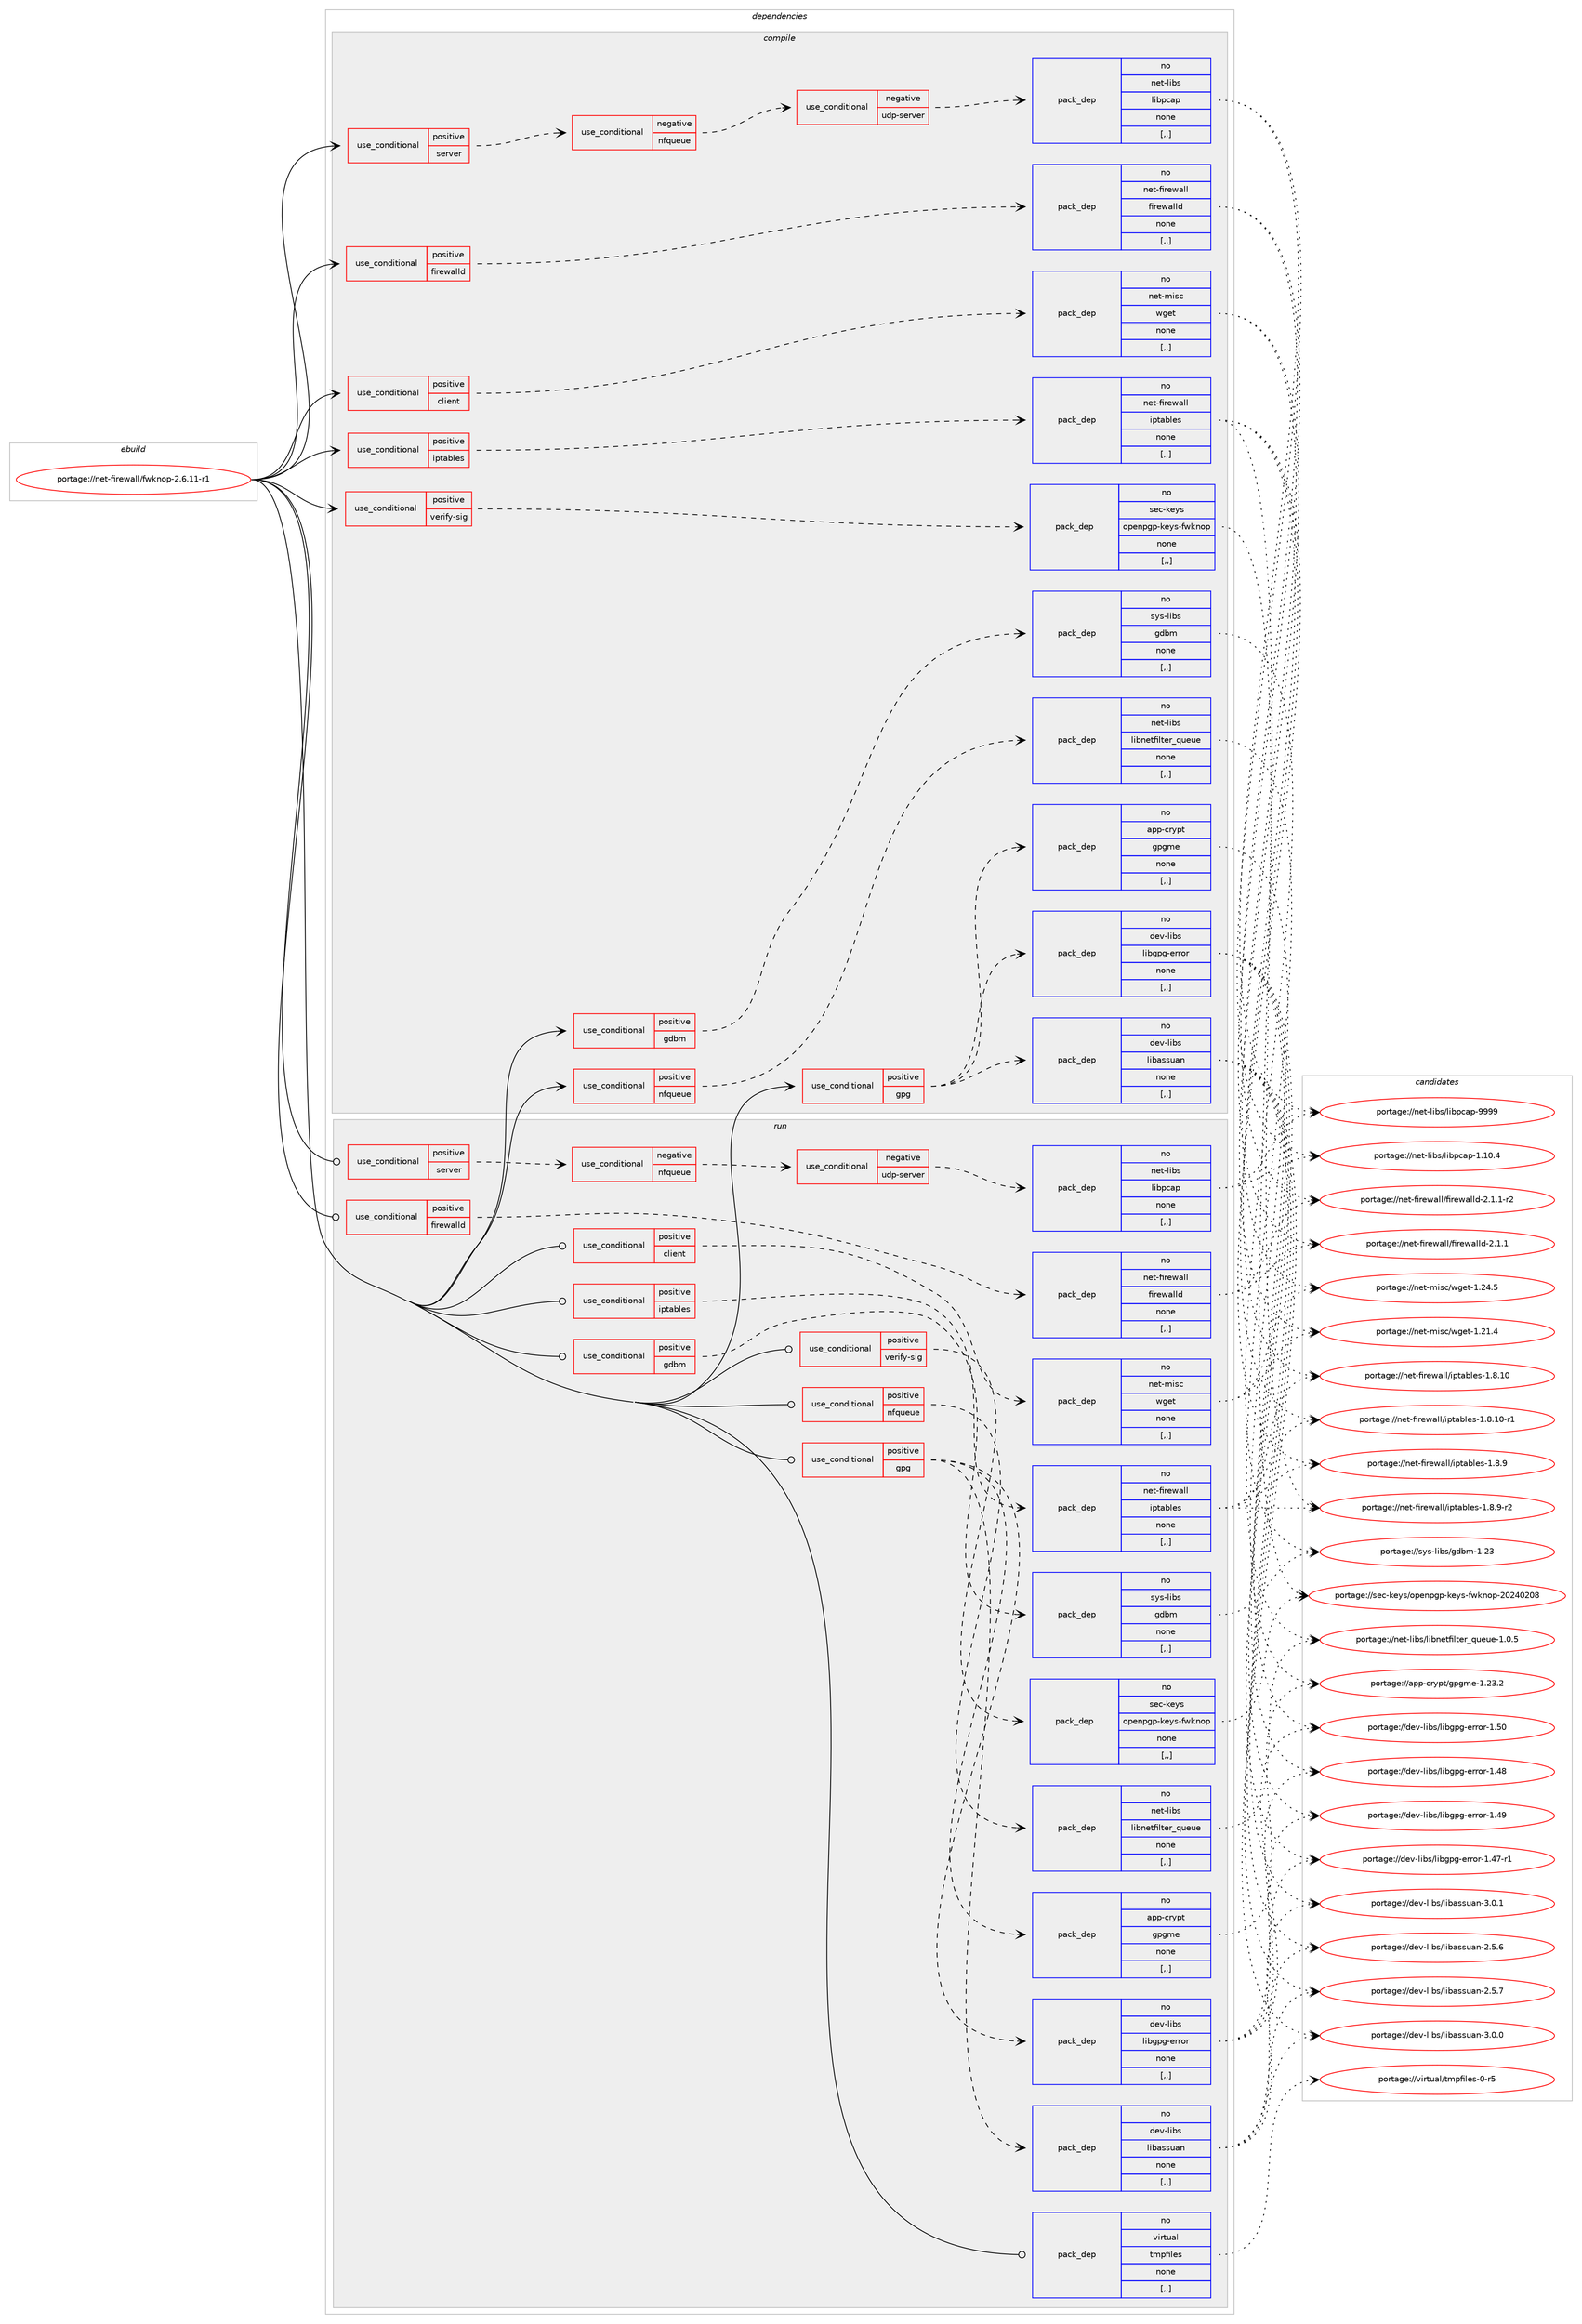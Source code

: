 digraph prolog {

# *************
# Graph options
# *************

newrank=true;
concentrate=true;
compound=true;
graph [rankdir=LR,fontname=Helvetica,fontsize=10,ranksep=1.5];#, ranksep=2.5, nodesep=0.2];
edge  [arrowhead=vee];
node  [fontname=Helvetica,fontsize=10];

# **********
# The ebuild
# **********

subgraph cluster_leftcol {
color=gray;
rank=same;
label=<<i>ebuild</i>>;
id [label="portage://net-firewall/fwknop-2.6.11-r1", color=red, width=4, href="../net-firewall/fwknop-2.6.11-r1.svg"];
}

# ****************
# The dependencies
# ****************

subgraph cluster_midcol {
color=gray;
label=<<i>dependencies</i>>;
subgraph cluster_compile {
fillcolor="#eeeeee";
style=filled;
label=<<i>compile</i>>;
subgraph cond87640 {
dependency338317 [label=<<TABLE BORDER="0" CELLBORDER="1" CELLSPACING="0" CELLPADDING="4"><TR><TD ROWSPAN="3" CELLPADDING="10">use_conditional</TD></TR><TR><TD>positive</TD></TR><TR><TD>client</TD></TR></TABLE>>, shape=none, color=red];
subgraph pack248140 {
dependency338318 [label=<<TABLE BORDER="0" CELLBORDER="1" CELLSPACING="0" CELLPADDING="4" WIDTH="220"><TR><TD ROWSPAN="6" CELLPADDING="30">pack_dep</TD></TR><TR><TD WIDTH="110">no</TD></TR><TR><TD>net-misc</TD></TR><TR><TD>wget</TD></TR><TR><TD>none</TD></TR><TR><TD>[,,]</TD></TR></TABLE>>, shape=none, color=blue];
}
dependency338317:e -> dependency338318:w [weight=20,style="dashed",arrowhead="vee"];
}
id:e -> dependency338317:w [weight=20,style="solid",arrowhead="vee"];
subgraph cond87641 {
dependency338319 [label=<<TABLE BORDER="0" CELLBORDER="1" CELLSPACING="0" CELLPADDING="4"><TR><TD ROWSPAN="3" CELLPADDING="10">use_conditional</TD></TR><TR><TD>positive</TD></TR><TR><TD>firewalld</TD></TR></TABLE>>, shape=none, color=red];
subgraph pack248141 {
dependency338320 [label=<<TABLE BORDER="0" CELLBORDER="1" CELLSPACING="0" CELLPADDING="4" WIDTH="220"><TR><TD ROWSPAN="6" CELLPADDING="30">pack_dep</TD></TR><TR><TD WIDTH="110">no</TD></TR><TR><TD>net-firewall</TD></TR><TR><TD>firewalld</TD></TR><TR><TD>none</TD></TR><TR><TD>[,,]</TD></TR></TABLE>>, shape=none, color=blue];
}
dependency338319:e -> dependency338320:w [weight=20,style="dashed",arrowhead="vee"];
}
id:e -> dependency338319:w [weight=20,style="solid",arrowhead="vee"];
subgraph cond87642 {
dependency338321 [label=<<TABLE BORDER="0" CELLBORDER="1" CELLSPACING="0" CELLPADDING="4"><TR><TD ROWSPAN="3" CELLPADDING="10">use_conditional</TD></TR><TR><TD>positive</TD></TR><TR><TD>gdbm</TD></TR></TABLE>>, shape=none, color=red];
subgraph pack248142 {
dependency338322 [label=<<TABLE BORDER="0" CELLBORDER="1" CELLSPACING="0" CELLPADDING="4" WIDTH="220"><TR><TD ROWSPAN="6" CELLPADDING="30">pack_dep</TD></TR><TR><TD WIDTH="110">no</TD></TR><TR><TD>sys-libs</TD></TR><TR><TD>gdbm</TD></TR><TR><TD>none</TD></TR><TR><TD>[,,]</TD></TR></TABLE>>, shape=none, color=blue];
}
dependency338321:e -> dependency338322:w [weight=20,style="dashed",arrowhead="vee"];
}
id:e -> dependency338321:w [weight=20,style="solid",arrowhead="vee"];
subgraph cond87643 {
dependency338323 [label=<<TABLE BORDER="0" CELLBORDER="1" CELLSPACING="0" CELLPADDING="4"><TR><TD ROWSPAN="3" CELLPADDING="10">use_conditional</TD></TR><TR><TD>positive</TD></TR><TR><TD>gpg</TD></TR></TABLE>>, shape=none, color=red];
subgraph pack248143 {
dependency338324 [label=<<TABLE BORDER="0" CELLBORDER="1" CELLSPACING="0" CELLPADDING="4" WIDTH="220"><TR><TD ROWSPAN="6" CELLPADDING="30">pack_dep</TD></TR><TR><TD WIDTH="110">no</TD></TR><TR><TD>app-crypt</TD></TR><TR><TD>gpgme</TD></TR><TR><TD>none</TD></TR><TR><TD>[,,]</TD></TR></TABLE>>, shape=none, color=blue];
}
dependency338323:e -> dependency338324:w [weight=20,style="dashed",arrowhead="vee"];
subgraph pack248144 {
dependency338325 [label=<<TABLE BORDER="0" CELLBORDER="1" CELLSPACING="0" CELLPADDING="4" WIDTH="220"><TR><TD ROWSPAN="6" CELLPADDING="30">pack_dep</TD></TR><TR><TD WIDTH="110">no</TD></TR><TR><TD>dev-libs</TD></TR><TR><TD>libassuan</TD></TR><TR><TD>none</TD></TR><TR><TD>[,,]</TD></TR></TABLE>>, shape=none, color=blue];
}
dependency338323:e -> dependency338325:w [weight=20,style="dashed",arrowhead="vee"];
subgraph pack248145 {
dependency338326 [label=<<TABLE BORDER="0" CELLBORDER="1" CELLSPACING="0" CELLPADDING="4" WIDTH="220"><TR><TD ROWSPAN="6" CELLPADDING="30">pack_dep</TD></TR><TR><TD WIDTH="110">no</TD></TR><TR><TD>dev-libs</TD></TR><TR><TD>libgpg-error</TD></TR><TR><TD>none</TD></TR><TR><TD>[,,]</TD></TR></TABLE>>, shape=none, color=blue];
}
dependency338323:e -> dependency338326:w [weight=20,style="dashed",arrowhead="vee"];
}
id:e -> dependency338323:w [weight=20,style="solid",arrowhead="vee"];
subgraph cond87644 {
dependency338327 [label=<<TABLE BORDER="0" CELLBORDER="1" CELLSPACING="0" CELLPADDING="4"><TR><TD ROWSPAN="3" CELLPADDING="10">use_conditional</TD></TR><TR><TD>positive</TD></TR><TR><TD>iptables</TD></TR></TABLE>>, shape=none, color=red];
subgraph pack248146 {
dependency338328 [label=<<TABLE BORDER="0" CELLBORDER="1" CELLSPACING="0" CELLPADDING="4" WIDTH="220"><TR><TD ROWSPAN="6" CELLPADDING="30">pack_dep</TD></TR><TR><TD WIDTH="110">no</TD></TR><TR><TD>net-firewall</TD></TR><TR><TD>iptables</TD></TR><TR><TD>none</TD></TR><TR><TD>[,,]</TD></TR></TABLE>>, shape=none, color=blue];
}
dependency338327:e -> dependency338328:w [weight=20,style="dashed",arrowhead="vee"];
}
id:e -> dependency338327:w [weight=20,style="solid",arrowhead="vee"];
subgraph cond87645 {
dependency338329 [label=<<TABLE BORDER="0" CELLBORDER="1" CELLSPACING="0" CELLPADDING="4"><TR><TD ROWSPAN="3" CELLPADDING="10">use_conditional</TD></TR><TR><TD>positive</TD></TR><TR><TD>nfqueue</TD></TR></TABLE>>, shape=none, color=red];
subgraph pack248147 {
dependency338330 [label=<<TABLE BORDER="0" CELLBORDER="1" CELLSPACING="0" CELLPADDING="4" WIDTH="220"><TR><TD ROWSPAN="6" CELLPADDING="30">pack_dep</TD></TR><TR><TD WIDTH="110">no</TD></TR><TR><TD>net-libs</TD></TR><TR><TD>libnetfilter_queue</TD></TR><TR><TD>none</TD></TR><TR><TD>[,,]</TD></TR></TABLE>>, shape=none, color=blue];
}
dependency338329:e -> dependency338330:w [weight=20,style="dashed",arrowhead="vee"];
}
id:e -> dependency338329:w [weight=20,style="solid",arrowhead="vee"];
subgraph cond87646 {
dependency338331 [label=<<TABLE BORDER="0" CELLBORDER="1" CELLSPACING="0" CELLPADDING="4"><TR><TD ROWSPAN="3" CELLPADDING="10">use_conditional</TD></TR><TR><TD>positive</TD></TR><TR><TD>server</TD></TR></TABLE>>, shape=none, color=red];
subgraph cond87647 {
dependency338332 [label=<<TABLE BORDER="0" CELLBORDER="1" CELLSPACING="0" CELLPADDING="4"><TR><TD ROWSPAN="3" CELLPADDING="10">use_conditional</TD></TR><TR><TD>negative</TD></TR><TR><TD>nfqueue</TD></TR></TABLE>>, shape=none, color=red];
subgraph cond87648 {
dependency338333 [label=<<TABLE BORDER="0" CELLBORDER="1" CELLSPACING="0" CELLPADDING="4"><TR><TD ROWSPAN="3" CELLPADDING="10">use_conditional</TD></TR><TR><TD>negative</TD></TR><TR><TD>udp-server</TD></TR></TABLE>>, shape=none, color=red];
subgraph pack248148 {
dependency338334 [label=<<TABLE BORDER="0" CELLBORDER="1" CELLSPACING="0" CELLPADDING="4" WIDTH="220"><TR><TD ROWSPAN="6" CELLPADDING="30">pack_dep</TD></TR><TR><TD WIDTH="110">no</TD></TR><TR><TD>net-libs</TD></TR><TR><TD>libpcap</TD></TR><TR><TD>none</TD></TR><TR><TD>[,,]</TD></TR></TABLE>>, shape=none, color=blue];
}
dependency338333:e -> dependency338334:w [weight=20,style="dashed",arrowhead="vee"];
}
dependency338332:e -> dependency338333:w [weight=20,style="dashed",arrowhead="vee"];
}
dependency338331:e -> dependency338332:w [weight=20,style="dashed",arrowhead="vee"];
}
id:e -> dependency338331:w [weight=20,style="solid",arrowhead="vee"];
subgraph cond87649 {
dependency338335 [label=<<TABLE BORDER="0" CELLBORDER="1" CELLSPACING="0" CELLPADDING="4"><TR><TD ROWSPAN="3" CELLPADDING="10">use_conditional</TD></TR><TR><TD>positive</TD></TR><TR><TD>verify-sig</TD></TR></TABLE>>, shape=none, color=red];
subgraph pack248149 {
dependency338336 [label=<<TABLE BORDER="0" CELLBORDER="1" CELLSPACING="0" CELLPADDING="4" WIDTH="220"><TR><TD ROWSPAN="6" CELLPADDING="30">pack_dep</TD></TR><TR><TD WIDTH="110">no</TD></TR><TR><TD>sec-keys</TD></TR><TR><TD>openpgp-keys-fwknop</TD></TR><TR><TD>none</TD></TR><TR><TD>[,,]</TD></TR></TABLE>>, shape=none, color=blue];
}
dependency338335:e -> dependency338336:w [weight=20,style="dashed",arrowhead="vee"];
}
id:e -> dependency338335:w [weight=20,style="solid",arrowhead="vee"];
}
subgraph cluster_compileandrun {
fillcolor="#eeeeee";
style=filled;
label=<<i>compile and run</i>>;
}
subgraph cluster_run {
fillcolor="#eeeeee";
style=filled;
label=<<i>run</i>>;
subgraph cond87650 {
dependency338337 [label=<<TABLE BORDER="0" CELLBORDER="1" CELLSPACING="0" CELLPADDING="4"><TR><TD ROWSPAN="3" CELLPADDING="10">use_conditional</TD></TR><TR><TD>positive</TD></TR><TR><TD>client</TD></TR></TABLE>>, shape=none, color=red];
subgraph pack248150 {
dependency338338 [label=<<TABLE BORDER="0" CELLBORDER="1" CELLSPACING="0" CELLPADDING="4" WIDTH="220"><TR><TD ROWSPAN="6" CELLPADDING="30">pack_dep</TD></TR><TR><TD WIDTH="110">no</TD></TR><TR><TD>net-misc</TD></TR><TR><TD>wget</TD></TR><TR><TD>none</TD></TR><TR><TD>[,,]</TD></TR></TABLE>>, shape=none, color=blue];
}
dependency338337:e -> dependency338338:w [weight=20,style="dashed",arrowhead="vee"];
}
id:e -> dependency338337:w [weight=20,style="solid",arrowhead="odot"];
subgraph cond87651 {
dependency338339 [label=<<TABLE BORDER="0" CELLBORDER="1" CELLSPACING="0" CELLPADDING="4"><TR><TD ROWSPAN="3" CELLPADDING="10">use_conditional</TD></TR><TR><TD>positive</TD></TR><TR><TD>firewalld</TD></TR></TABLE>>, shape=none, color=red];
subgraph pack248151 {
dependency338340 [label=<<TABLE BORDER="0" CELLBORDER="1" CELLSPACING="0" CELLPADDING="4" WIDTH="220"><TR><TD ROWSPAN="6" CELLPADDING="30">pack_dep</TD></TR><TR><TD WIDTH="110">no</TD></TR><TR><TD>net-firewall</TD></TR><TR><TD>firewalld</TD></TR><TR><TD>none</TD></TR><TR><TD>[,,]</TD></TR></TABLE>>, shape=none, color=blue];
}
dependency338339:e -> dependency338340:w [weight=20,style="dashed",arrowhead="vee"];
}
id:e -> dependency338339:w [weight=20,style="solid",arrowhead="odot"];
subgraph cond87652 {
dependency338341 [label=<<TABLE BORDER="0" CELLBORDER="1" CELLSPACING="0" CELLPADDING="4"><TR><TD ROWSPAN="3" CELLPADDING="10">use_conditional</TD></TR><TR><TD>positive</TD></TR><TR><TD>gdbm</TD></TR></TABLE>>, shape=none, color=red];
subgraph pack248152 {
dependency338342 [label=<<TABLE BORDER="0" CELLBORDER="1" CELLSPACING="0" CELLPADDING="4" WIDTH="220"><TR><TD ROWSPAN="6" CELLPADDING="30">pack_dep</TD></TR><TR><TD WIDTH="110">no</TD></TR><TR><TD>sys-libs</TD></TR><TR><TD>gdbm</TD></TR><TR><TD>none</TD></TR><TR><TD>[,,]</TD></TR></TABLE>>, shape=none, color=blue];
}
dependency338341:e -> dependency338342:w [weight=20,style="dashed",arrowhead="vee"];
}
id:e -> dependency338341:w [weight=20,style="solid",arrowhead="odot"];
subgraph cond87653 {
dependency338343 [label=<<TABLE BORDER="0" CELLBORDER="1" CELLSPACING="0" CELLPADDING="4"><TR><TD ROWSPAN="3" CELLPADDING="10">use_conditional</TD></TR><TR><TD>positive</TD></TR><TR><TD>gpg</TD></TR></TABLE>>, shape=none, color=red];
subgraph pack248153 {
dependency338344 [label=<<TABLE BORDER="0" CELLBORDER="1" CELLSPACING="0" CELLPADDING="4" WIDTH="220"><TR><TD ROWSPAN="6" CELLPADDING="30">pack_dep</TD></TR><TR><TD WIDTH="110">no</TD></TR><TR><TD>app-crypt</TD></TR><TR><TD>gpgme</TD></TR><TR><TD>none</TD></TR><TR><TD>[,,]</TD></TR></TABLE>>, shape=none, color=blue];
}
dependency338343:e -> dependency338344:w [weight=20,style="dashed",arrowhead="vee"];
subgraph pack248154 {
dependency338345 [label=<<TABLE BORDER="0" CELLBORDER="1" CELLSPACING="0" CELLPADDING="4" WIDTH="220"><TR><TD ROWSPAN="6" CELLPADDING="30">pack_dep</TD></TR><TR><TD WIDTH="110">no</TD></TR><TR><TD>dev-libs</TD></TR><TR><TD>libassuan</TD></TR><TR><TD>none</TD></TR><TR><TD>[,,]</TD></TR></TABLE>>, shape=none, color=blue];
}
dependency338343:e -> dependency338345:w [weight=20,style="dashed",arrowhead="vee"];
subgraph pack248155 {
dependency338346 [label=<<TABLE BORDER="0" CELLBORDER="1" CELLSPACING="0" CELLPADDING="4" WIDTH="220"><TR><TD ROWSPAN="6" CELLPADDING="30">pack_dep</TD></TR><TR><TD WIDTH="110">no</TD></TR><TR><TD>dev-libs</TD></TR><TR><TD>libgpg-error</TD></TR><TR><TD>none</TD></TR><TR><TD>[,,]</TD></TR></TABLE>>, shape=none, color=blue];
}
dependency338343:e -> dependency338346:w [weight=20,style="dashed",arrowhead="vee"];
}
id:e -> dependency338343:w [weight=20,style="solid",arrowhead="odot"];
subgraph cond87654 {
dependency338347 [label=<<TABLE BORDER="0" CELLBORDER="1" CELLSPACING="0" CELLPADDING="4"><TR><TD ROWSPAN="3" CELLPADDING="10">use_conditional</TD></TR><TR><TD>positive</TD></TR><TR><TD>iptables</TD></TR></TABLE>>, shape=none, color=red];
subgraph pack248156 {
dependency338348 [label=<<TABLE BORDER="0" CELLBORDER="1" CELLSPACING="0" CELLPADDING="4" WIDTH="220"><TR><TD ROWSPAN="6" CELLPADDING="30">pack_dep</TD></TR><TR><TD WIDTH="110">no</TD></TR><TR><TD>net-firewall</TD></TR><TR><TD>iptables</TD></TR><TR><TD>none</TD></TR><TR><TD>[,,]</TD></TR></TABLE>>, shape=none, color=blue];
}
dependency338347:e -> dependency338348:w [weight=20,style="dashed",arrowhead="vee"];
}
id:e -> dependency338347:w [weight=20,style="solid",arrowhead="odot"];
subgraph cond87655 {
dependency338349 [label=<<TABLE BORDER="0" CELLBORDER="1" CELLSPACING="0" CELLPADDING="4"><TR><TD ROWSPAN="3" CELLPADDING="10">use_conditional</TD></TR><TR><TD>positive</TD></TR><TR><TD>nfqueue</TD></TR></TABLE>>, shape=none, color=red];
subgraph pack248157 {
dependency338350 [label=<<TABLE BORDER="0" CELLBORDER="1" CELLSPACING="0" CELLPADDING="4" WIDTH="220"><TR><TD ROWSPAN="6" CELLPADDING="30">pack_dep</TD></TR><TR><TD WIDTH="110">no</TD></TR><TR><TD>net-libs</TD></TR><TR><TD>libnetfilter_queue</TD></TR><TR><TD>none</TD></TR><TR><TD>[,,]</TD></TR></TABLE>>, shape=none, color=blue];
}
dependency338349:e -> dependency338350:w [weight=20,style="dashed",arrowhead="vee"];
}
id:e -> dependency338349:w [weight=20,style="solid",arrowhead="odot"];
subgraph cond87656 {
dependency338351 [label=<<TABLE BORDER="0" CELLBORDER="1" CELLSPACING="0" CELLPADDING="4"><TR><TD ROWSPAN="3" CELLPADDING="10">use_conditional</TD></TR><TR><TD>positive</TD></TR><TR><TD>server</TD></TR></TABLE>>, shape=none, color=red];
subgraph cond87657 {
dependency338352 [label=<<TABLE BORDER="0" CELLBORDER="1" CELLSPACING="0" CELLPADDING="4"><TR><TD ROWSPAN="3" CELLPADDING="10">use_conditional</TD></TR><TR><TD>negative</TD></TR><TR><TD>nfqueue</TD></TR></TABLE>>, shape=none, color=red];
subgraph cond87658 {
dependency338353 [label=<<TABLE BORDER="0" CELLBORDER="1" CELLSPACING="0" CELLPADDING="4"><TR><TD ROWSPAN="3" CELLPADDING="10">use_conditional</TD></TR><TR><TD>negative</TD></TR><TR><TD>udp-server</TD></TR></TABLE>>, shape=none, color=red];
subgraph pack248158 {
dependency338354 [label=<<TABLE BORDER="0" CELLBORDER="1" CELLSPACING="0" CELLPADDING="4" WIDTH="220"><TR><TD ROWSPAN="6" CELLPADDING="30">pack_dep</TD></TR><TR><TD WIDTH="110">no</TD></TR><TR><TD>net-libs</TD></TR><TR><TD>libpcap</TD></TR><TR><TD>none</TD></TR><TR><TD>[,,]</TD></TR></TABLE>>, shape=none, color=blue];
}
dependency338353:e -> dependency338354:w [weight=20,style="dashed",arrowhead="vee"];
}
dependency338352:e -> dependency338353:w [weight=20,style="dashed",arrowhead="vee"];
}
dependency338351:e -> dependency338352:w [weight=20,style="dashed",arrowhead="vee"];
}
id:e -> dependency338351:w [weight=20,style="solid",arrowhead="odot"];
subgraph cond87659 {
dependency338355 [label=<<TABLE BORDER="0" CELLBORDER="1" CELLSPACING="0" CELLPADDING="4"><TR><TD ROWSPAN="3" CELLPADDING="10">use_conditional</TD></TR><TR><TD>positive</TD></TR><TR><TD>verify-sig</TD></TR></TABLE>>, shape=none, color=red];
subgraph pack248159 {
dependency338356 [label=<<TABLE BORDER="0" CELLBORDER="1" CELLSPACING="0" CELLPADDING="4" WIDTH="220"><TR><TD ROWSPAN="6" CELLPADDING="30">pack_dep</TD></TR><TR><TD WIDTH="110">no</TD></TR><TR><TD>sec-keys</TD></TR><TR><TD>openpgp-keys-fwknop</TD></TR><TR><TD>none</TD></TR><TR><TD>[,,]</TD></TR></TABLE>>, shape=none, color=blue];
}
dependency338355:e -> dependency338356:w [weight=20,style="dashed",arrowhead="vee"];
}
id:e -> dependency338355:w [weight=20,style="solid",arrowhead="odot"];
subgraph pack248160 {
dependency338357 [label=<<TABLE BORDER="0" CELLBORDER="1" CELLSPACING="0" CELLPADDING="4" WIDTH="220"><TR><TD ROWSPAN="6" CELLPADDING="30">pack_dep</TD></TR><TR><TD WIDTH="110">no</TD></TR><TR><TD>virtual</TD></TR><TR><TD>tmpfiles</TD></TR><TR><TD>none</TD></TR><TR><TD>[,,]</TD></TR></TABLE>>, shape=none, color=blue];
}
id:e -> dependency338357:w [weight=20,style="solid",arrowhead="odot"];
}
}

# **************
# The candidates
# **************

subgraph cluster_choices {
rank=same;
color=gray;
label=<<i>candidates</i>>;

subgraph choice248140 {
color=black;
nodesep=1;
choice11010111645109105115994711910310111645494650494652 [label="portage://net-misc/wget-1.21.4", color=red, width=4,href="../net-misc/wget-1.21.4.svg"];
choice11010111645109105115994711910310111645494650524653 [label="portage://net-misc/wget-1.24.5", color=red, width=4,href="../net-misc/wget-1.24.5.svg"];
dependency338318:e -> choice11010111645109105115994711910310111645494650494652:w [style=dotted,weight="100"];
dependency338318:e -> choice11010111645109105115994711910310111645494650524653:w [style=dotted,weight="100"];
}
subgraph choice248141 {
color=black;
nodesep=1;
choice11010111645102105114101119971081084710210511410111997108108100455046494649 [label="portage://net-firewall/firewalld-2.1.1", color=red, width=4,href="../net-firewall/firewalld-2.1.1.svg"];
choice110101116451021051141011199710810847102105114101119971081081004550464946494511450 [label="portage://net-firewall/firewalld-2.1.1-r2", color=red, width=4,href="../net-firewall/firewalld-2.1.1-r2.svg"];
dependency338320:e -> choice11010111645102105114101119971081084710210511410111997108108100455046494649:w [style=dotted,weight="100"];
dependency338320:e -> choice110101116451021051141011199710810847102105114101119971081081004550464946494511450:w [style=dotted,weight="100"];
}
subgraph choice248142 {
color=black;
nodesep=1;
choice115121115451081059811547103100981094549465051 [label="portage://sys-libs/gdbm-1.23", color=red, width=4,href="../sys-libs/gdbm-1.23.svg"];
dependency338322:e -> choice115121115451081059811547103100981094549465051:w [style=dotted,weight="100"];
}
subgraph choice248143 {
color=black;
nodesep=1;
choice9711211245991141211121164710311210310910145494650514650 [label="portage://app-crypt/gpgme-1.23.2", color=red, width=4,href="../app-crypt/gpgme-1.23.2.svg"];
dependency338324:e -> choice9711211245991141211121164710311210310910145494650514650:w [style=dotted,weight="100"];
}
subgraph choice248144 {
color=black;
nodesep=1;
choice100101118451081059811547108105989711511511797110455046534654 [label="portage://dev-libs/libassuan-2.5.6", color=red, width=4,href="../dev-libs/libassuan-2.5.6.svg"];
choice100101118451081059811547108105989711511511797110455046534655 [label="portage://dev-libs/libassuan-2.5.7", color=red, width=4,href="../dev-libs/libassuan-2.5.7.svg"];
choice100101118451081059811547108105989711511511797110455146484648 [label="portage://dev-libs/libassuan-3.0.0", color=red, width=4,href="../dev-libs/libassuan-3.0.0.svg"];
choice100101118451081059811547108105989711511511797110455146484649 [label="portage://dev-libs/libassuan-3.0.1", color=red, width=4,href="../dev-libs/libassuan-3.0.1.svg"];
dependency338325:e -> choice100101118451081059811547108105989711511511797110455046534654:w [style=dotted,weight="100"];
dependency338325:e -> choice100101118451081059811547108105989711511511797110455046534655:w [style=dotted,weight="100"];
dependency338325:e -> choice100101118451081059811547108105989711511511797110455146484648:w [style=dotted,weight="100"];
dependency338325:e -> choice100101118451081059811547108105989711511511797110455146484649:w [style=dotted,weight="100"];
}
subgraph choice248145 {
color=black;
nodesep=1;
choice100101118451081059811547108105981031121034510111411411111445494652554511449 [label="portage://dev-libs/libgpg-error-1.47-r1", color=red, width=4,href="../dev-libs/libgpg-error-1.47-r1.svg"];
choice10010111845108105981154710810598103112103451011141141111144549465256 [label="portage://dev-libs/libgpg-error-1.48", color=red, width=4,href="../dev-libs/libgpg-error-1.48.svg"];
choice10010111845108105981154710810598103112103451011141141111144549465257 [label="portage://dev-libs/libgpg-error-1.49", color=red, width=4,href="../dev-libs/libgpg-error-1.49.svg"];
choice10010111845108105981154710810598103112103451011141141111144549465348 [label="portage://dev-libs/libgpg-error-1.50", color=red, width=4,href="../dev-libs/libgpg-error-1.50.svg"];
dependency338326:e -> choice100101118451081059811547108105981031121034510111411411111445494652554511449:w [style=dotted,weight="100"];
dependency338326:e -> choice10010111845108105981154710810598103112103451011141141111144549465256:w [style=dotted,weight="100"];
dependency338326:e -> choice10010111845108105981154710810598103112103451011141141111144549465257:w [style=dotted,weight="100"];
dependency338326:e -> choice10010111845108105981154710810598103112103451011141141111144549465348:w [style=dotted,weight="100"];
}
subgraph choice248146 {
color=black;
nodesep=1;
choice110101116451021051141011199710810847105112116979810810111545494656464948 [label="portage://net-firewall/iptables-1.8.10", color=red, width=4,href="../net-firewall/iptables-1.8.10.svg"];
choice1101011164510210511410111997108108471051121169798108101115454946564649484511449 [label="portage://net-firewall/iptables-1.8.10-r1", color=red, width=4,href="../net-firewall/iptables-1.8.10-r1.svg"];
choice1101011164510210511410111997108108471051121169798108101115454946564657 [label="portage://net-firewall/iptables-1.8.9", color=red, width=4,href="../net-firewall/iptables-1.8.9.svg"];
choice11010111645102105114101119971081084710511211697981081011154549465646574511450 [label="portage://net-firewall/iptables-1.8.9-r2", color=red, width=4,href="../net-firewall/iptables-1.8.9-r2.svg"];
dependency338328:e -> choice110101116451021051141011199710810847105112116979810810111545494656464948:w [style=dotted,weight="100"];
dependency338328:e -> choice1101011164510210511410111997108108471051121169798108101115454946564649484511449:w [style=dotted,weight="100"];
dependency338328:e -> choice1101011164510210511410111997108108471051121169798108101115454946564657:w [style=dotted,weight="100"];
dependency338328:e -> choice11010111645102105114101119971081084710511211697981081011154549465646574511450:w [style=dotted,weight="100"];
}
subgraph choice248147 {
color=black;
nodesep=1;
choice1101011164510810598115471081059811010111610210510811610111495113117101117101454946484653 [label="portage://net-libs/libnetfilter_queue-1.0.5", color=red, width=4,href="../net-libs/libnetfilter_queue-1.0.5.svg"];
dependency338330:e -> choice1101011164510810598115471081059811010111610210510811610111495113117101117101454946484653:w [style=dotted,weight="100"];
}
subgraph choice248148 {
color=black;
nodesep=1;
choice11010111645108105981154710810598112999711245494649484652 [label="portage://net-libs/libpcap-1.10.4", color=red, width=4,href="../net-libs/libpcap-1.10.4.svg"];
choice1101011164510810598115471081059811299971124557575757 [label="portage://net-libs/libpcap-9999", color=red, width=4,href="../net-libs/libpcap-9999.svg"];
dependency338334:e -> choice11010111645108105981154710810598112999711245494649484652:w [style=dotted,weight="100"];
dependency338334:e -> choice1101011164510810598115471081059811299971124557575757:w [style=dotted,weight="100"];
}
subgraph choice248149 {
color=black;
nodesep=1;
choice1151019945107101121115471111121011101121031124510710112111545102119107110111112455048505248504856 [label="portage://sec-keys/openpgp-keys-fwknop-20240208", color=red, width=4,href="../sec-keys/openpgp-keys-fwknop-20240208.svg"];
dependency338336:e -> choice1151019945107101121115471111121011101121031124510710112111545102119107110111112455048505248504856:w [style=dotted,weight="100"];
}
subgraph choice248150 {
color=black;
nodesep=1;
choice11010111645109105115994711910310111645494650494652 [label="portage://net-misc/wget-1.21.4", color=red, width=4,href="../net-misc/wget-1.21.4.svg"];
choice11010111645109105115994711910310111645494650524653 [label="portage://net-misc/wget-1.24.5", color=red, width=4,href="../net-misc/wget-1.24.5.svg"];
dependency338338:e -> choice11010111645109105115994711910310111645494650494652:w [style=dotted,weight="100"];
dependency338338:e -> choice11010111645109105115994711910310111645494650524653:w [style=dotted,weight="100"];
}
subgraph choice248151 {
color=black;
nodesep=1;
choice11010111645102105114101119971081084710210511410111997108108100455046494649 [label="portage://net-firewall/firewalld-2.1.1", color=red, width=4,href="../net-firewall/firewalld-2.1.1.svg"];
choice110101116451021051141011199710810847102105114101119971081081004550464946494511450 [label="portage://net-firewall/firewalld-2.1.1-r2", color=red, width=4,href="../net-firewall/firewalld-2.1.1-r2.svg"];
dependency338340:e -> choice11010111645102105114101119971081084710210511410111997108108100455046494649:w [style=dotted,weight="100"];
dependency338340:e -> choice110101116451021051141011199710810847102105114101119971081081004550464946494511450:w [style=dotted,weight="100"];
}
subgraph choice248152 {
color=black;
nodesep=1;
choice115121115451081059811547103100981094549465051 [label="portage://sys-libs/gdbm-1.23", color=red, width=4,href="../sys-libs/gdbm-1.23.svg"];
dependency338342:e -> choice115121115451081059811547103100981094549465051:w [style=dotted,weight="100"];
}
subgraph choice248153 {
color=black;
nodesep=1;
choice9711211245991141211121164710311210310910145494650514650 [label="portage://app-crypt/gpgme-1.23.2", color=red, width=4,href="../app-crypt/gpgme-1.23.2.svg"];
dependency338344:e -> choice9711211245991141211121164710311210310910145494650514650:w [style=dotted,weight="100"];
}
subgraph choice248154 {
color=black;
nodesep=1;
choice100101118451081059811547108105989711511511797110455046534654 [label="portage://dev-libs/libassuan-2.5.6", color=red, width=4,href="../dev-libs/libassuan-2.5.6.svg"];
choice100101118451081059811547108105989711511511797110455046534655 [label="portage://dev-libs/libassuan-2.5.7", color=red, width=4,href="../dev-libs/libassuan-2.5.7.svg"];
choice100101118451081059811547108105989711511511797110455146484648 [label="portage://dev-libs/libassuan-3.0.0", color=red, width=4,href="../dev-libs/libassuan-3.0.0.svg"];
choice100101118451081059811547108105989711511511797110455146484649 [label="portage://dev-libs/libassuan-3.0.1", color=red, width=4,href="../dev-libs/libassuan-3.0.1.svg"];
dependency338345:e -> choice100101118451081059811547108105989711511511797110455046534654:w [style=dotted,weight="100"];
dependency338345:e -> choice100101118451081059811547108105989711511511797110455046534655:w [style=dotted,weight="100"];
dependency338345:e -> choice100101118451081059811547108105989711511511797110455146484648:w [style=dotted,weight="100"];
dependency338345:e -> choice100101118451081059811547108105989711511511797110455146484649:w [style=dotted,weight="100"];
}
subgraph choice248155 {
color=black;
nodesep=1;
choice100101118451081059811547108105981031121034510111411411111445494652554511449 [label="portage://dev-libs/libgpg-error-1.47-r1", color=red, width=4,href="../dev-libs/libgpg-error-1.47-r1.svg"];
choice10010111845108105981154710810598103112103451011141141111144549465256 [label="portage://dev-libs/libgpg-error-1.48", color=red, width=4,href="../dev-libs/libgpg-error-1.48.svg"];
choice10010111845108105981154710810598103112103451011141141111144549465257 [label="portage://dev-libs/libgpg-error-1.49", color=red, width=4,href="../dev-libs/libgpg-error-1.49.svg"];
choice10010111845108105981154710810598103112103451011141141111144549465348 [label="portage://dev-libs/libgpg-error-1.50", color=red, width=4,href="../dev-libs/libgpg-error-1.50.svg"];
dependency338346:e -> choice100101118451081059811547108105981031121034510111411411111445494652554511449:w [style=dotted,weight="100"];
dependency338346:e -> choice10010111845108105981154710810598103112103451011141141111144549465256:w [style=dotted,weight="100"];
dependency338346:e -> choice10010111845108105981154710810598103112103451011141141111144549465257:w [style=dotted,weight="100"];
dependency338346:e -> choice10010111845108105981154710810598103112103451011141141111144549465348:w [style=dotted,weight="100"];
}
subgraph choice248156 {
color=black;
nodesep=1;
choice110101116451021051141011199710810847105112116979810810111545494656464948 [label="portage://net-firewall/iptables-1.8.10", color=red, width=4,href="../net-firewall/iptables-1.8.10.svg"];
choice1101011164510210511410111997108108471051121169798108101115454946564649484511449 [label="portage://net-firewall/iptables-1.8.10-r1", color=red, width=4,href="../net-firewall/iptables-1.8.10-r1.svg"];
choice1101011164510210511410111997108108471051121169798108101115454946564657 [label="portage://net-firewall/iptables-1.8.9", color=red, width=4,href="../net-firewall/iptables-1.8.9.svg"];
choice11010111645102105114101119971081084710511211697981081011154549465646574511450 [label="portage://net-firewall/iptables-1.8.9-r2", color=red, width=4,href="../net-firewall/iptables-1.8.9-r2.svg"];
dependency338348:e -> choice110101116451021051141011199710810847105112116979810810111545494656464948:w [style=dotted,weight="100"];
dependency338348:e -> choice1101011164510210511410111997108108471051121169798108101115454946564649484511449:w [style=dotted,weight="100"];
dependency338348:e -> choice1101011164510210511410111997108108471051121169798108101115454946564657:w [style=dotted,weight="100"];
dependency338348:e -> choice11010111645102105114101119971081084710511211697981081011154549465646574511450:w [style=dotted,weight="100"];
}
subgraph choice248157 {
color=black;
nodesep=1;
choice1101011164510810598115471081059811010111610210510811610111495113117101117101454946484653 [label="portage://net-libs/libnetfilter_queue-1.0.5", color=red, width=4,href="../net-libs/libnetfilter_queue-1.0.5.svg"];
dependency338350:e -> choice1101011164510810598115471081059811010111610210510811610111495113117101117101454946484653:w [style=dotted,weight="100"];
}
subgraph choice248158 {
color=black;
nodesep=1;
choice11010111645108105981154710810598112999711245494649484652 [label="portage://net-libs/libpcap-1.10.4", color=red, width=4,href="../net-libs/libpcap-1.10.4.svg"];
choice1101011164510810598115471081059811299971124557575757 [label="portage://net-libs/libpcap-9999", color=red, width=4,href="../net-libs/libpcap-9999.svg"];
dependency338354:e -> choice11010111645108105981154710810598112999711245494649484652:w [style=dotted,weight="100"];
dependency338354:e -> choice1101011164510810598115471081059811299971124557575757:w [style=dotted,weight="100"];
}
subgraph choice248159 {
color=black;
nodesep=1;
choice1151019945107101121115471111121011101121031124510710112111545102119107110111112455048505248504856 [label="portage://sec-keys/openpgp-keys-fwknop-20240208", color=red, width=4,href="../sec-keys/openpgp-keys-fwknop-20240208.svg"];
dependency338356:e -> choice1151019945107101121115471111121011101121031124510710112111545102119107110111112455048505248504856:w [style=dotted,weight="100"];
}
subgraph choice248160 {
color=black;
nodesep=1;
choice118105114116117971084711610911210210510810111545484511453 [label="portage://virtual/tmpfiles-0-r5", color=red, width=4,href="../virtual/tmpfiles-0-r5.svg"];
dependency338357:e -> choice118105114116117971084711610911210210510810111545484511453:w [style=dotted,weight="100"];
}
}

}
